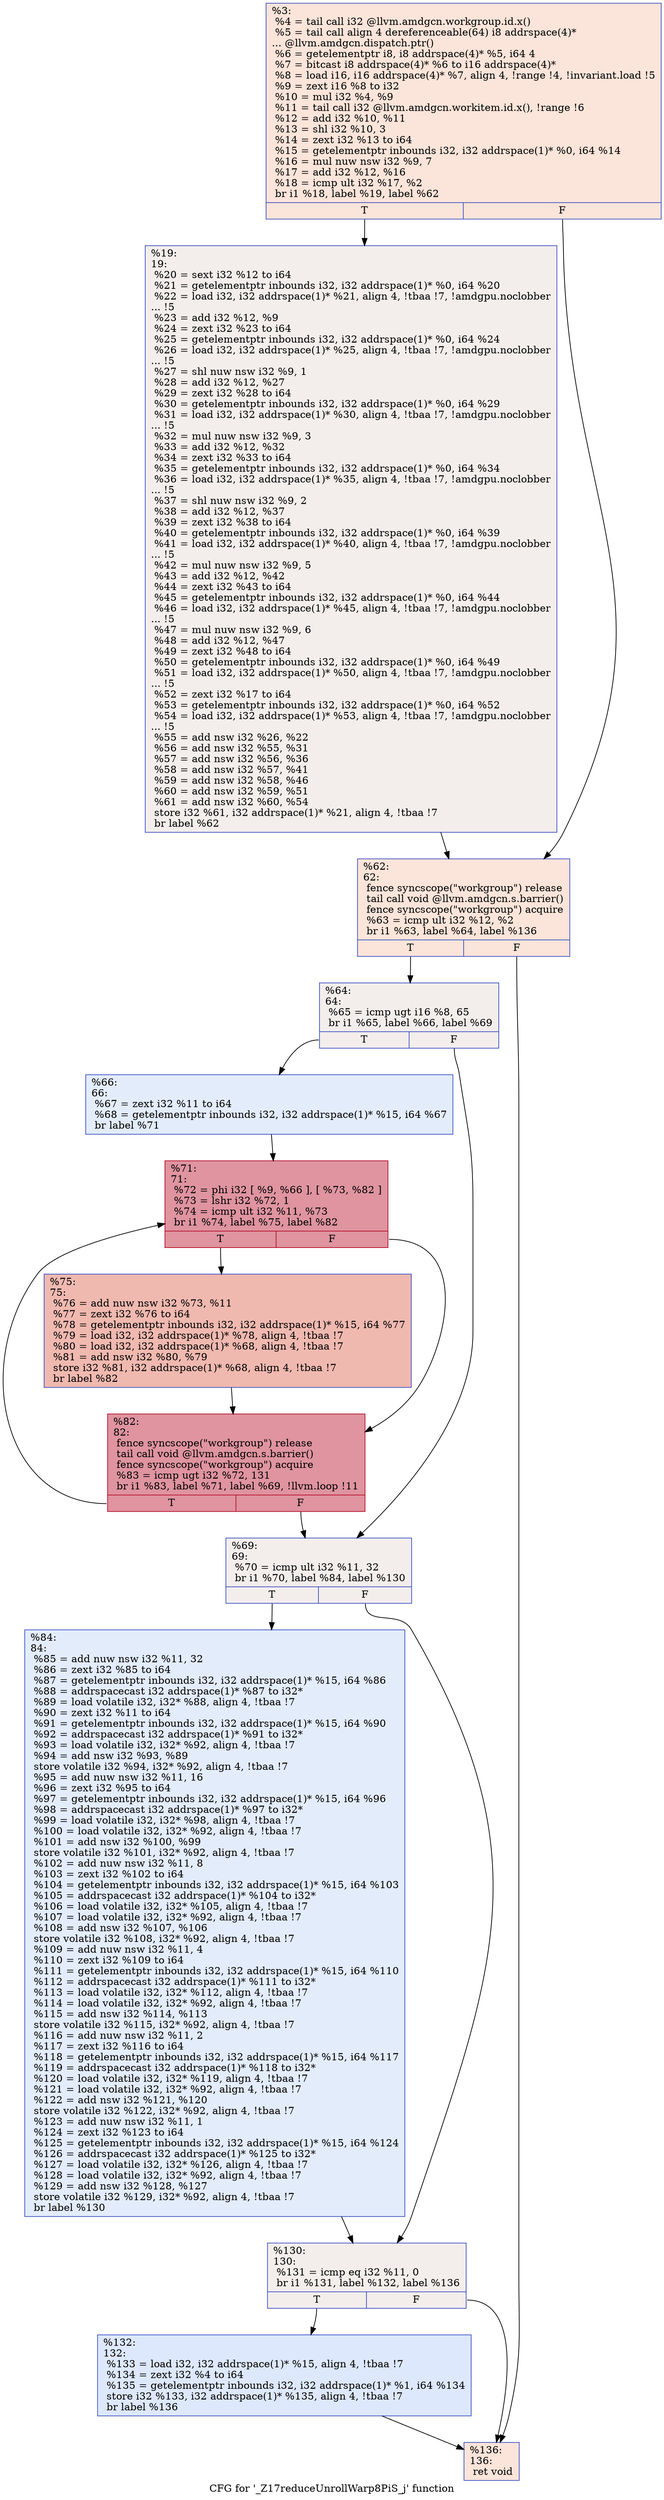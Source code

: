 digraph "CFG for '_Z17reduceUnrollWarp8PiS_j' function" {
	label="CFG for '_Z17reduceUnrollWarp8PiS_j' function";

	Node0x580e950 [shape=record,color="#3d50c3ff", style=filled, fillcolor="#f5c1a970",label="{%3:\l  %4 = tail call i32 @llvm.amdgcn.workgroup.id.x()\l  %5 = tail call align 4 dereferenceable(64) i8 addrspace(4)*\l... @llvm.amdgcn.dispatch.ptr()\l  %6 = getelementptr i8, i8 addrspace(4)* %5, i64 4\l  %7 = bitcast i8 addrspace(4)* %6 to i16 addrspace(4)*\l  %8 = load i16, i16 addrspace(4)* %7, align 4, !range !4, !invariant.load !5\l  %9 = zext i16 %8 to i32\l  %10 = mul i32 %4, %9\l  %11 = tail call i32 @llvm.amdgcn.workitem.id.x(), !range !6\l  %12 = add i32 %10, %11\l  %13 = shl i32 %10, 3\l  %14 = zext i32 %13 to i64\l  %15 = getelementptr inbounds i32, i32 addrspace(1)* %0, i64 %14\l  %16 = mul nuw nsw i32 %9, 7\l  %17 = add i32 %12, %16\l  %18 = icmp ult i32 %17, %2\l  br i1 %18, label %19, label %62\l|{<s0>T|<s1>F}}"];
	Node0x580e950:s0 -> Node0x5810b90;
	Node0x580e950:s1 -> Node0x5810c20;
	Node0x5810b90 [shape=record,color="#3d50c3ff", style=filled, fillcolor="#e3d9d370",label="{%19:\l19:                                               \l  %20 = sext i32 %12 to i64\l  %21 = getelementptr inbounds i32, i32 addrspace(1)* %0, i64 %20\l  %22 = load i32, i32 addrspace(1)* %21, align 4, !tbaa !7, !amdgpu.noclobber\l... !5\l  %23 = add i32 %12, %9\l  %24 = zext i32 %23 to i64\l  %25 = getelementptr inbounds i32, i32 addrspace(1)* %0, i64 %24\l  %26 = load i32, i32 addrspace(1)* %25, align 4, !tbaa !7, !amdgpu.noclobber\l... !5\l  %27 = shl nuw nsw i32 %9, 1\l  %28 = add i32 %12, %27\l  %29 = zext i32 %28 to i64\l  %30 = getelementptr inbounds i32, i32 addrspace(1)* %0, i64 %29\l  %31 = load i32, i32 addrspace(1)* %30, align 4, !tbaa !7, !amdgpu.noclobber\l... !5\l  %32 = mul nuw nsw i32 %9, 3\l  %33 = add i32 %12, %32\l  %34 = zext i32 %33 to i64\l  %35 = getelementptr inbounds i32, i32 addrspace(1)* %0, i64 %34\l  %36 = load i32, i32 addrspace(1)* %35, align 4, !tbaa !7, !amdgpu.noclobber\l... !5\l  %37 = shl nuw nsw i32 %9, 2\l  %38 = add i32 %12, %37\l  %39 = zext i32 %38 to i64\l  %40 = getelementptr inbounds i32, i32 addrspace(1)* %0, i64 %39\l  %41 = load i32, i32 addrspace(1)* %40, align 4, !tbaa !7, !amdgpu.noclobber\l... !5\l  %42 = mul nuw nsw i32 %9, 5\l  %43 = add i32 %12, %42\l  %44 = zext i32 %43 to i64\l  %45 = getelementptr inbounds i32, i32 addrspace(1)* %0, i64 %44\l  %46 = load i32, i32 addrspace(1)* %45, align 4, !tbaa !7, !amdgpu.noclobber\l... !5\l  %47 = mul nuw nsw i32 %9, 6\l  %48 = add i32 %12, %47\l  %49 = zext i32 %48 to i64\l  %50 = getelementptr inbounds i32, i32 addrspace(1)* %0, i64 %49\l  %51 = load i32, i32 addrspace(1)* %50, align 4, !tbaa !7, !amdgpu.noclobber\l... !5\l  %52 = zext i32 %17 to i64\l  %53 = getelementptr inbounds i32, i32 addrspace(1)* %0, i64 %52\l  %54 = load i32, i32 addrspace(1)* %53, align 4, !tbaa !7, !amdgpu.noclobber\l... !5\l  %55 = add nsw i32 %26, %22\l  %56 = add nsw i32 %55, %31\l  %57 = add nsw i32 %56, %36\l  %58 = add nsw i32 %57, %41\l  %59 = add nsw i32 %58, %46\l  %60 = add nsw i32 %59, %51\l  %61 = add nsw i32 %60, %54\l  store i32 %61, i32 addrspace(1)* %21, align 4, !tbaa !7\l  br label %62\l}"];
	Node0x5810b90 -> Node0x5810c20;
	Node0x5810c20 [shape=record,color="#3d50c3ff", style=filled, fillcolor="#f5c1a970",label="{%62:\l62:                                               \l  fence syncscope(\"workgroup\") release\l  tail call void @llvm.amdgcn.s.barrier()\l  fence syncscope(\"workgroup\") acquire\l  %63 = icmp ult i32 %12, %2\l  br i1 %63, label %64, label %136\l|{<s0>T|<s1>F}}"];
	Node0x5810c20:s0 -> Node0x5813950;
	Node0x5810c20:s1 -> Node0x58139a0;
	Node0x5813950 [shape=record,color="#3d50c3ff", style=filled, fillcolor="#e3d9d370",label="{%64:\l64:                                               \l  %65 = icmp ugt i16 %8, 65\l  br i1 %65, label %66, label %69\l|{<s0>T|<s1>F}}"];
	Node0x5813950:s0 -> Node0x5812330;
	Node0x5813950:s1 -> Node0x5812380;
	Node0x5812330 [shape=record,color="#3d50c3ff", style=filled, fillcolor="#bfd3f670",label="{%66:\l66:                                               \l  %67 = zext i32 %11 to i64\l  %68 = getelementptr inbounds i32, i32 addrspace(1)* %15, i64 %67\l  br label %71\l}"];
	Node0x5812330 -> Node0x5814040;
	Node0x5812380 [shape=record,color="#3d50c3ff", style=filled, fillcolor="#e3d9d370",label="{%69:\l69:                                               \l  %70 = icmp ult i32 %11, 32\l  br i1 %70, label %84, label %130\l|{<s0>T|<s1>F}}"];
	Node0x5812380:s0 -> Node0x5814190;
	Node0x5812380:s1 -> Node0x58141e0;
	Node0x5814040 [shape=record,color="#b70d28ff", style=filled, fillcolor="#b70d2870",label="{%71:\l71:                                               \l  %72 = phi i32 [ %9, %66 ], [ %73, %82 ]\l  %73 = lshr i32 %72, 1\l  %74 = icmp ult i32 %11, %73\l  br i1 %74, label %75, label %82\l|{<s0>T|<s1>F}}"];
	Node0x5814040:s0 -> Node0x58145b0;
	Node0x5814040:s1 -> Node0x5814350;
	Node0x58145b0 [shape=record,color="#3d50c3ff", style=filled, fillcolor="#de614d70",label="{%75:\l75:                                               \l  %76 = add nuw nsw i32 %73, %11\l  %77 = zext i32 %76 to i64\l  %78 = getelementptr inbounds i32, i32 addrspace(1)* %15, i64 %77\l  %79 = load i32, i32 addrspace(1)* %78, align 4, !tbaa !7\l  %80 = load i32, i32 addrspace(1)* %68, align 4, !tbaa !7\l  %81 = add nsw i32 %80, %79\l  store i32 %81, i32 addrspace(1)* %68, align 4, !tbaa !7\l  br label %82\l}"];
	Node0x58145b0 -> Node0x5814350;
	Node0x5814350 [shape=record,color="#b70d28ff", style=filled, fillcolor="#b70d2870",label="{%82:\l82:                                               \l  fence syncscope(\"workgroup\") release\l  tail call void @llvm.amdgcn.s.barrier()\l  fence syncscope(\"workgroup\") acquire\l  %83 = icmp ugt i32 %72, 131\l  br i1 %83, label %71, label %69, !llvm.loop !11\l|{<s0>T|<s1>F}}"];
	Node0x5814350:s0 -> Node0x5814040;
	Node0x5814350:s1 -> Node0x5812380;
	Node0x5814190 [shape=record,color="#3d50c3ff", style=filled, fillcolor="#bfd3f670",label="{%84:\l84:                                               \l  %85 = add nuw nsw i32 %11, 32\l  %86 = zext i32 %85 to i64\l  %87 = getelementptr inbounds i32, i32 addrspace(1)* %15, i64 %86\l  %88 = addrspacecast i32 addrspace(1)* %87 to i32*\l  %89 = load volatile i32, i32* %88, align 4, !tbaa !7\l  %90 = zext i32 %11 to i64\l  %91 = getelementptr inbounds i32, i32 addrspace(1)* %15, i64 %90\l  %92 = addrspacecast i32 addrspace(1)* %91 to i32*\l  %93 = load volatile i32, i32* %92, align 4, !tbaa !7\l  %94 = add nsw i32 %93, %89\l  store volatile i32 %94, i32* %92, align 4, !tbaa !7\l  %95 = add nuw nsw i32 %11, 16\l  %96 = zext i32 %95 to i64\l  %97 = getelementptr inbounds i32, i32 addrspace(1)* %15, i64 %96\l  %98 = addrspacecast i32 addrspace(1)* %97 to i32*\l  %99 = load volatile i32, i32* %98, align 4, !tbaa !7\l  %100 = load volatile i32, i32* %92, align 4, !tbaa !7\l  %101 = add nsw i32 %100, %99\l  store volatile i32 %101, i32* %92, align 4, !tbaa !7\l  %102 = add nuw nsw i32 %11, 8\l  %103 = zext i32 %102 to i64\l  %104 = getelementptr inbounds i32, i32 addrspace(1)* %15, i64 %103\l  %105 = addrspacecast i32 addrspace(1)* %104 to i32*\l  %106 = load volatile i32, i32* %105, align 4, !tbaa !7\l  %107 = load volatile i32, i32* %92, align 4, !tbaa !7\l  %108 = add nsw i32 %107, %106\l  store volatile i32 %108, i32* %92, align 4, !tbaa !7\l  %109 = add nuw nsw i32 %11, 4\l  %110 = zext i32 %109 to i64\l  %111 = getelementptr inbounds i32, i32 addrspace(1)* %15, i64 %110\l  %112 = addrspacecast i32 addrspace(1)* %111 to i32*\l  %113 = load volatile i32, i32* %112, align 4, !tbaa !7\l  %114 = load volatile i32, i32* %92, align 4, !tbaa !7\l  %115 = add nsw i32 %114, %113\l  store volatile i32 %115, i32* %92, align 4, !tbaa !7\l  %116 = add nuw nsw i32 %11, 2\l  %117 = zext i32 %116 to i64\l  %118 = getelementptr inbounds i32, i32 addrspace(1)* %15, i64 %117\l  %119 = addrspacecast i32 addrspace(1)* %118 to i32*\l  %120 = load volatile i32, i32* %119, align 4, !tbaa !7\l  %121 = load volatile i32, i32* %92, align 4, !tbaa !7\l  %122 = add nsw i32 %121, %120\l  store volatile i32 %122, i32* %92, align 4, !tbaa !7\l  %123 = add nuw nsw i32 %11, 1\l  %124 = zext i32 %123 to i64\l  %125 = getelementptr inbounds i32, i32 addrspace(1)* %15, i64 %124\l  %126 = addrspacecast i32 addrspace(1)* %125 to i32*\l  %127 = load volatile i32, i32* %126, align 4, !tbaa !7\l  %128 = load volatile i32, i32* %92, align 4, !tbaa !7\l  %129 = add nsw i32 %128, %127\l  store volatile i32 %129, i32* %92, align 4, !tbaa !7\l  br label %130\l}"];
	Node0x5814190 -> Node0x58141e0;
	Node0x58141e0 [shape=record,color="#3d50c3ff", style=filled, fillcolor="#e3d9d370",label="{%130:\l130:                                              \l  %131 = icmp eq i32 %11, 0\l  br i1 %131, label %132, label %136\l|{<s0>T|<s1>F}}"];
	Node0x58141e0:s0 -> Node0x5813d00;
	Node0x58141e0:s1 -> Node0x58139a0;
	Node0x5813d00 [shape=record,color="#3d50c3ff", style=filled, fillcolor="#b2ccfb70",label="{%132:\l132:                                              \l  %133 = load i32, i32 addrspace(1)* %15, align 4, !tbaa !7\l  %134 = zext i32 %4 to i64\l  %135 = getelementptr inbounds i32, i32 addrspace(1)* %1, i64 %134\l  store i32 %133, i32 addrspace(1)* %135, align 4, !tbaa !7\l  br label %136\l}"];
	Node0x5813d00 -> Node0x58139a0;
	Node0x58139a0 [shape=record,color="#3d50c3ff", style=filled, fillcolor="#f5c1a970",label="{%136:\l136:                                              \l  ret void\l}"];
}
